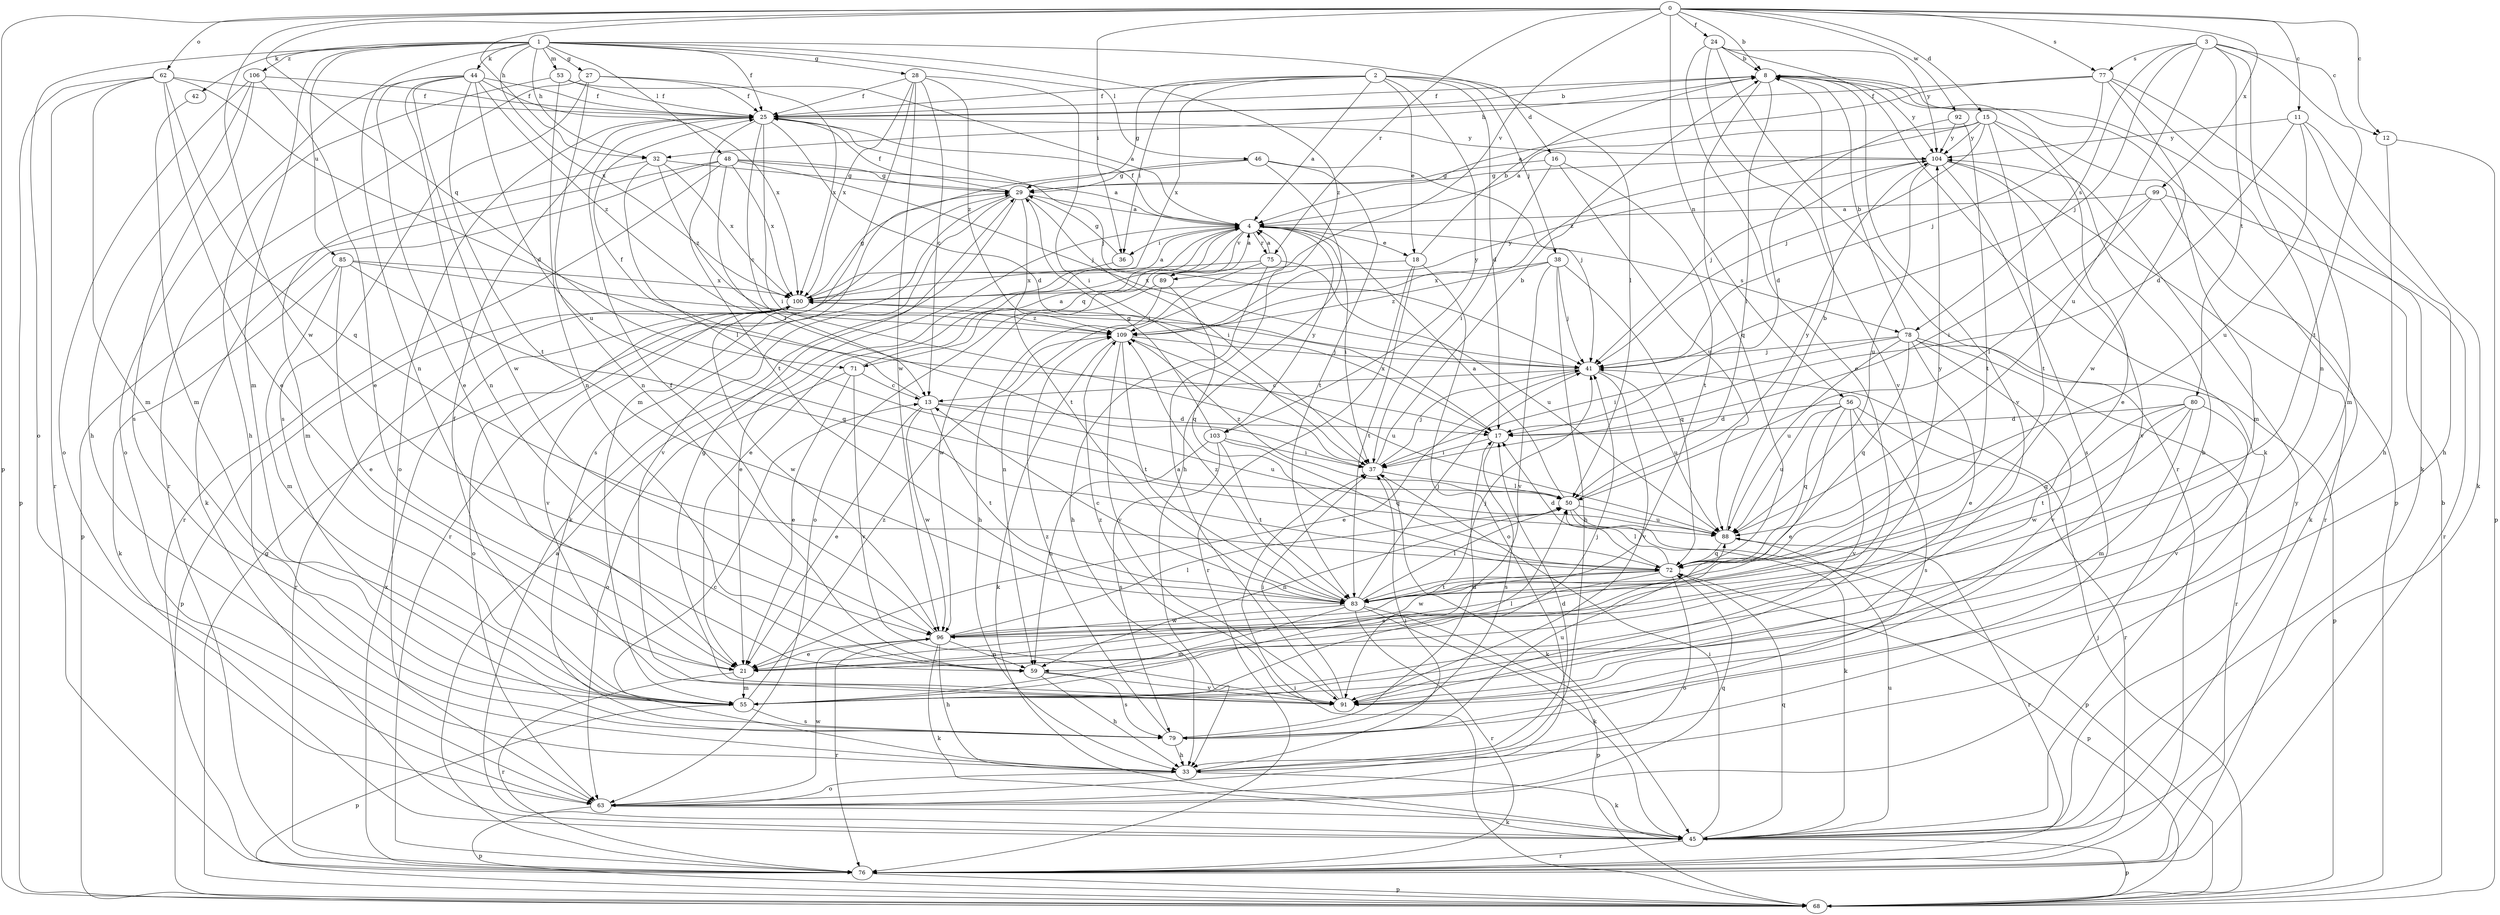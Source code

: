strict digraph  {
0;
1;
2;
3;
4;
8;
11;
12;
13;
15;
16;
17;
18;
21;
24;
25;
27;
28;
29;
32;
33;
36;
37;
38;
41;
42;
44;
45;
46;
48;
50;
53;
55;
56;
59;
62;
63;
68;
71;
72;
75;
76;
77;
78;
79;
80;
83;
85;
88;
89;
91;
92;
96;
99;
100;
103;
104;
106;
109;
0 -> 8  [label=b];
0 -> 11  [label=c];
0 -> 12  [label=c];
0 -> 15  [label=d];
0 -> 24  [label=f];
0 -> 32  [label=h];
0 -> 36  [label=i];
0 -> 56  [label=n];
0 -> 62  [label=o];
0 -> 68  [label=p];
0 -> 71  [label=q];
0 -> 75  [label=r];
0 -> 77  [label=s];
0 -> 89  [label=v];
0 -> 92  [label=w];
0 -> 96  [label=w];
0 -> 99  [label=x];
1 -> 25  [label=f];
1 -> 27  [label=g];
1 -> 28  [label=g];
1 -> 32  [label=h];
1 -> 42  [label=k];
1 -> 44  [label=k];
1 -> 46  [label=l];
1 -> 48  [label=l];
1 -> 50  [label=l];
1 -> 53  [label=m];
1 -> 55  [label=m];
1 -> 59  [label=n];
1 -> 63  [label=o];
1 -> 85  [label=u];
1 -> 100  [label=x];
1 -> 106  [label=z];
1 -> 109  [label=z];
2 -> 4  [label=a];
2 -> 16  [label=d];
2 -> 17  [label=d];
2 -> 18  [label=e];
2 -> 25  [label=f];
2 -> 29  [label=g];
2 -> 36  [label=i];
2 -> 38  [label=j];
2 -> 100  [label=x];
2 -> 103  [label=y];
3 -> 12  [label=c];
3 -> 41  [label=j];
3 -> 59  [label=n];
3 -> 77  [label=s];
3 -> 78  [label=s];
3 -> 80  [label=t];
3 -> 83  [label=t];
3 -> 88  [label=u];
4 -> 18  [label=e];
4 -> 21  [label=e];
4 -> 25  [label=f];
4 -> 36  [label=i];
4 -> 37  [label=i];
4 -> 63  [label=o];
4 -> 71  [label=q];
4 -> 75  [label=r];
4 -> 78  [label=s];
4 -> 89  [label=v];
4 -> 103  [label=y];
8 -> 25  [label=f];
8 -> 32  [label=h];
8 -> 50  [label=l];
8 -> 68  [label=p];
8 -> 72  [label=q];
8 -> 91  [label=v];
8 -> 104  [label=y];
11 -> 17  [label=d];
11 -> 33  [label=h];
11 -> 45  [label=k];
11 -> 88  [label=u];
11 -> 104  [label=y];
12 -> 33  [label=h];
12 -> 68  [label=p];
13 -> 17  [label=d];
13 -> 21  [label=e];
13 -> 25  [label=f];
13 -> 83  [label=t];
13 -> 88  [label=u];
13 -> 96  [label=w];
15 -> 4  [label=a];
15 -> 21  [label=e];
15 -> 41  [label=j];
15 -> 55  [label=m];
15 -> 83  [label=t];
15 -> 104  [label=y];
15 -> 109  [label=z];
16 -> 29  [label=g];
16 -> 37  [label=i];
16 -> 83  [label=t];
16 -> 88  [label=u];
17 -> 37  [label=i];
17 -> 79  [label=s];
17 -> 100  [label=x];
18 -> 8  [label=b];
18 -> 63  [label=o];
18 -> 76  [label=r];
18 -> 83  [label=t];
18 -> 100  [label=x];
21 -> 55  [label=m];
21 -> 76  [label=r];
24 -> 8  [label=b];
24 -> 21  [label=e];
24 -> 45  [label=k];
24 -> 76  [label=r];
24 -> 91  [label=v];
24 -> 104  [label=y];
25 -> 8  [label=b];
25 -> 13  [label=c];
25 -> 17  [label=d];
25 -> 37  [label=i];
25 -> 41  [label=j];
25 -> 63  [label=o];
25 -> 83  [label=t];
25 -> 104  [label=y];
27 -> 25  [label=f];
27 -> 59  [label=n];
27 -> 76  [label=r];
27 -> 79  [label=s];
27 -> 100  [label=x];
28 -> 13  [label=c];
28 -> 25  [label=f];
28 -> 37  [label=i];
28 -> 55  [label=m];
28 -> 96  [label=w];
28 -> 100  [label=x];
28 -> 109  [label=z];
29 -> 4  [label=a];
29 -> 25  [label=f];
29 -> 37  [label=i];
29 -> 45  [label=k];
29 -> 76  [label=r];
29 -> 83  [label=t];
29 -> 91  [label=v];
32 -> 29  [label=g];
32 -> 50  [label=l];
32 -> 55  [label=m];
32 -> 100  [label=x];
32 -> 109  [label=z];
33 -> 13  [label=c];
33 -> 17  [label=d];
33 -> 37  [label=i];
33 -> 45  [label=k];
33 -> 63  [label=o];
36 -> 21  [label=e];
36 -> 29  [label=g];
37 -> 8  [label=b];
37 -> 41  [label=j];
37 -> 45  [label=k];
37 -> 50  [label=l];
38 -> 33  [label=h];
38 -> 41  [label=j];
38 -> 72  [label=q];
38 -> 91  [label=v];
38 -> 100  [label=x];
38 -> 109  [label=z];
41 -> 13  [label=c];
41 -> 21  [label=e];
41 -> 88  [label=u];
41 -> 91  [label=v];
42 -> 55  [label=m];
44 -> 21  [label=e];
44 -> 25  [label=f];
44 -> 59  [label=n];
44 -> 63  [label=o];
44 -> 83  [label=t];
44 -> 88  [label=u];
44 -> 96  [label=w];
44 -> 100  [label=x];
44 -> 109  [label=z];
45 -> 37  [label=i];
45 -> 68  [label=p];
45 -> 72  [label=q];
45 -> 76  [label=r];
45 -> 88  [label=u];
45 -> 104  [label=y];
46 -> 29  [label=g];
46 -> 33  [label=h];
46 -> 41  [label=j];
46 -> 79  [label=s];
46 -> 83  [label=t];
48 -> 4  [label=a];
48 -> 29  [label=g];
48 -> 37  [label=i];
48 -> 41  [label=j];
48 -> 45  [label=k];
48 -> 68  [label=p];
48 -> 76  [label=r];
48 -> 100  [label=x];
50 -> 4  [label=a];
50 -> 45  [label=k];
50 -> 59  [label=n];
50 -> 68  [label=p];
50 -> 88  [label=u];
50 -> 104  [label=y];
50 -> 109  [label=z];
53 -> 4  [label=a];
53 -> 25  [label=f];
53 -> 33  [label=h];
53 -> 59  [label=n];
55 -> 25  [label=f];
55 -> 41  [label=j];
55 -> 50  [label=l];
55 -> 68  [label=p];
55 -> 79  [label=s];
55 -> 109  [label=z];
56 -> 17  [label=d];
56 -> 21  [label=e];
56 -> 72  [label=q];
56 -> 76  [label=r];
56 -> 79  [label=s];
56 -> 88  [label=u];
56 -> 91  [label=v];
59 -> 33  [label=h];
59 -> 79  [label=s];
59 -> 91  [label=v];
62 -> 17  [label=d];
62 -> 21  [label=e];
62 -> 25  [label=f];
62 -> 55  [label=m];
62 -> 68  [label=p];
62 -> 72  [label=q];
62 -> 76  [label=r];
63 -> 8  [label=b];
63 -> 45  [label=k];
63 -> 68  [label=p];
63 -> 72  [label=q];
63 -> 96  [label=w];
68 -> 8  [label=b];
68 -> 29  [label=g];
68 -> 37  [label=i];
68 -> 41  [label=j];
71 -> 4  [label=a];
71 -> 13  [label=c];
71 -> 21  [label=e];
71 -> 63  [label=o];
71 -> 91  [label=v];
72 -> 17  [label=d];
72 -> 21  [label=e];
72 -> 50  [label=l];
72 -> 63  [label=o];
72 -> 68  [label=p];
72 -> 83  [label=t];
72 -> 96  [label=w];
72 -> 104  [label=y];
75 -> 4  [label=a];
75 -> 33  [label=h];
75 -> 59  [label=n];
75 -> 88  [label=u];
75 -> 100  [label=x];
76 -> 4  [label=a];
76 -> 68  [label=p];
76 -> 100  [label=x];
77 -> 4  [label=a];
77 -> 25  [label=f];
77 -> 41  [label=j];
77 -> 45  [label=k];
77 -> 55  [label=m];
77 -> 96  [label=w];
78 -> 8  [label=b];
78 -> 21  [label=e];
78 -> 37  [label=i];
78 -> 41  [label=j];
78 -> 68  [label=p];
78 -> 72  [label=q];
78 -> 76  [label=r];
78 -> 88  [label=u];
78 -> 91  [label=v];
79 -> 17  [label=d];
79 -> 33  [label=h];
79 -> 88  [label=u];
79 -> 109  [label=z];
80 -> 17  [label=d];
80 -> 55  [label=m];
80 -> 72  [label=q];
80 -> 83  [label=t];
80 -> 91  [label=v];
80 -> 96  [label=w];
83 -> 13  [label=c];
83 -> 41  [label=j];
83 -> 45  [label=k];
83 -> 50  [label=l];
83 -> 55  [label=m];
83 -> 68  [label=p];
83 -> 76  [label=r];
83 -> 96  [label=w];
83 -> 109  [label=z];
85 -> 21  [label=e];
85 -> 41  [label=j];
85 -> 45  [label=k];
85 -> 55  [label=m];
85 -> 72  [label=q];
85 -> 100  [label=x];
88 -> 8  [label=b];
88 -> 72  [label=q];
88 -> 76  [label=r];
89 -> 4  [label=a];
89 -> 33  [label=h];
89 -> 72  [label=q];
89 -> 96  [label=w];
91 -> 4  [label=a];
91 -> 29  [label=g];
91 -> 37  [label=i];
91 -> 109  [label=z];
92 -> 17  [label=d];
92 -> 83  [label=t];
92 -> 104  [label=y];
96 -> 21  [label=e];
96 -> 25  [label=f];
96 -> 33  [label=h];
96 -> 41  [label=j];
96 -> 45  [label=k];
96 -> 50  [label=l];
96 -> 59  [label=n];
96 -> 76  [label=r];
99 -> 4  [label=a];
99 -> 37  [label=i];
99 -> 45  [label=k];
99 -> 50  [label=l];
99 -> 76  [label=r];
100 -> 4  [label=a];
100 -> 29  [label=g];
100 -> 63  [label=o];
100 -> 68  [label=p];
100 -> 76  [label=r];
100 -> 91  [label=v];
100 -> 96  [label=w];
100 -> 109  [label=z];
103 -> 29  [label=g];
103 -> 37  [label=i];
103 -> 59  [label=n];
103 -> 72  [label=q];
103 -> 79  [label=s];
103 -> 83  [label=t];
104 -> 29  [label=g];
104 -> 41  [label=j];
104 -> 76  [label=r];
104 -> 79  [label=s];
104 -> 88  [label=u];
104 -> 91  [label=v];
106 -> 21  [label=e];
106 -> 25  [label=f];
106 -> 33  [label=h];
106 -> 63  [label=o];
106 -> 79  [label=s];
109 -> 41  [label=j];
109 -> 45  [label=k];
109 -> 83  [label=t];
109 -> 88  [label=u];
109 -> 91  [label=v];
109 -> 104  [label=y];
}
